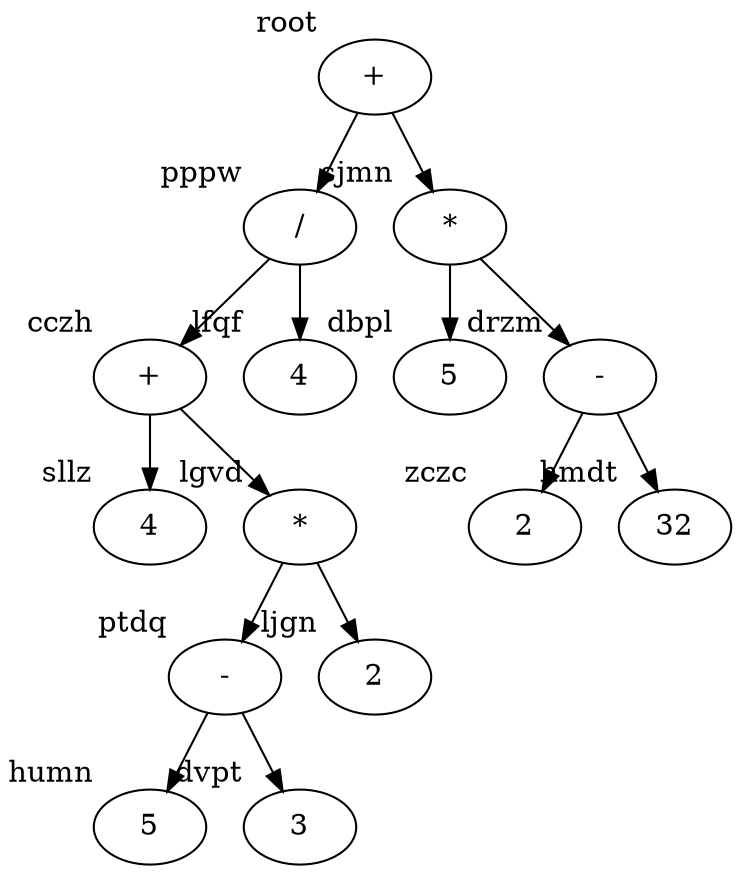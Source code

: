 digraph G {
	root [label="+", xlabel="root"]
	root -> pppw
	root -> sjmn

	dbpl [label=5, xlabel="dbpl"]

	cczh [label="+", xlabel="cczh"]
	cczh -> sllz
	cczh -> lgvd

	zczc [label=2, xlabel="zczc"]

	ptdq [label="-", xlabel="ptdq"]
	ptdq -> humn
	ptdq -> dvpt

	dvpt [label=3, xlabel="dvpt"]
	lfqf [label=4, xlabel="lfqf"]
	humn [label=5, xlabel="humn"]
	ljgn [label=2, xlabel="ljgn"]

	sjmn [label="*", xlabel="sjmn"]
	sjmn -> drzm
	sjmn -> dbpl

	sllz [label=4, xlabel="sllz"]

	pppw [label="/", xlabel="pppw"]
	pppw -> cczh
	pppw -> lfqf

	lgvd [label="*", xlabel="lgvd"]
	lgvd -> ljgn
	lgvd -> ptdq

	drzm [label="-", xlabel="drzm"]
	drzm -> hmdt
	drzm -> zczc

	hmdt [label=32, xlabel="hmdt"]
}
